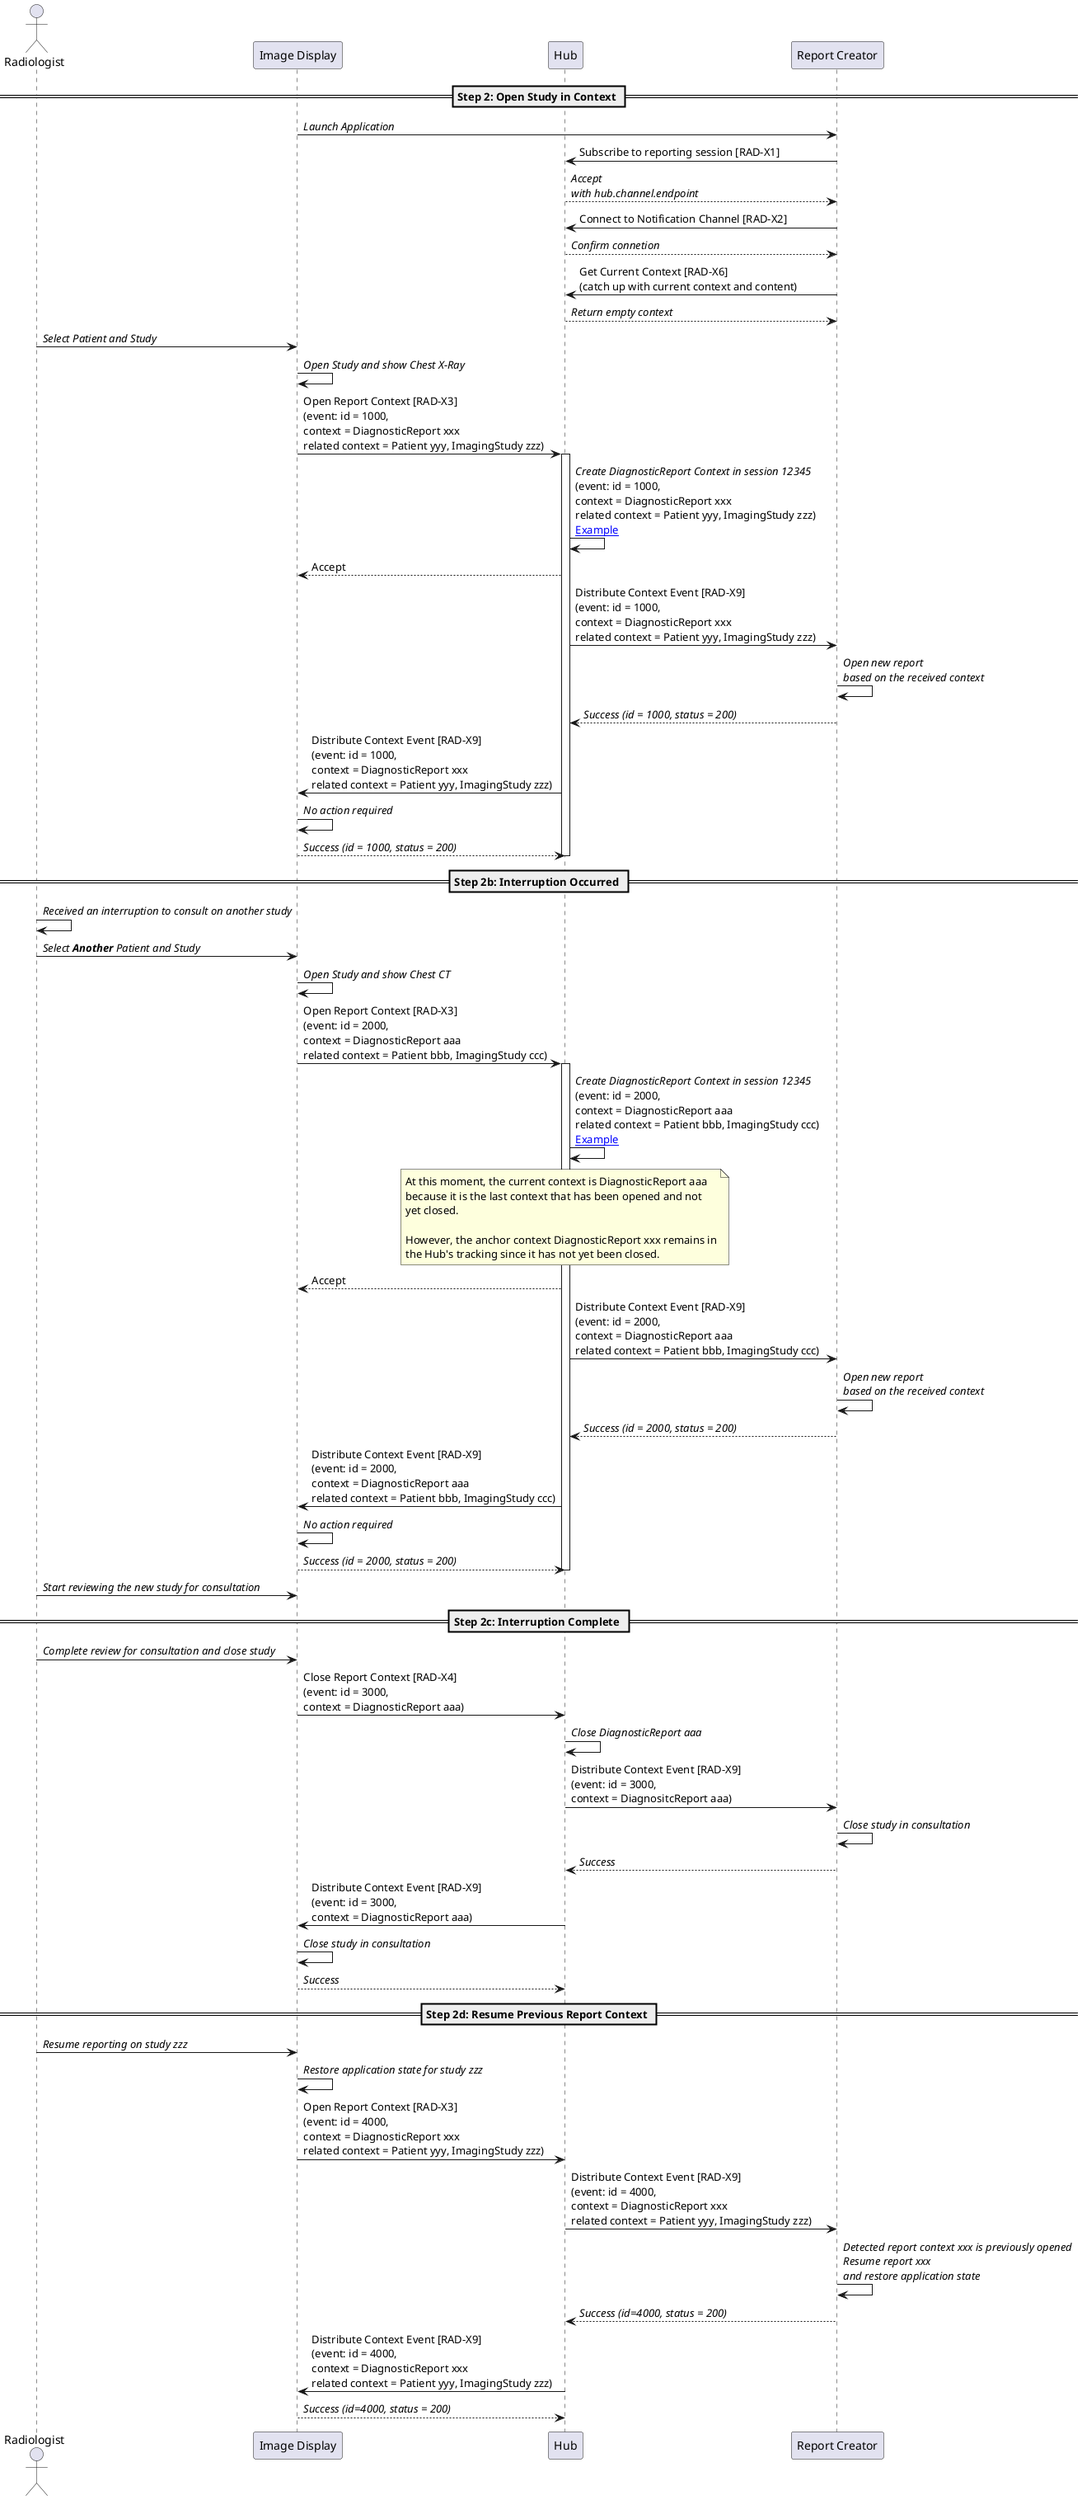 @startuml

actor Radiologist as User
participant "Image Display" as PACS
participant "Hub" as Hub
participant "Report Creator" as Report

== Step 2: Open Study in Context ==

PACS->Report: //Launch Application//

Report->Hub: Subscribe to reporting session [RAD-X1]
Hub-->Report: //Accept//\n//with hub.channel.endpoint//
Report->Hub: Connect to Notification Channel [RAD-X2]
Hub-->Report: //Confirm connetion//

Report->Hub: Get Current Context [RAD-X6]\n(catch up with current context and content)
Hub-->Report: //Return empty context//

User->PACS: //Select Patient and Study//
PACS->PACS: //Open Study and show Chest X-Ray//

PACS->Hub: Open Report Context [RAD-X3]\n(event: id = 1000,\ncontext = DiagnosticReport xxx\nrelated context = Patient yyy, ImagingStudy zzz)
activate Hub

Hub->Hub: //Create DiagnosticReport Context in session 12345//\n(event: id = 1000,\ncontext = DiagnosticReport xxx\nrelated context = Patient yyy, ImagingStudy zzz)\n[[open_study_for_reporting.html#available-context-and-content-in-hub Example]]
Hub-->PACS: Accept

Hub->Report: Distribute Context Event [RAD-X9]\n(event: id = 1000,\ncontext = DiagnosticReport xxx\nrelated context = Patient yyy, ImagingStudy zzz)
Report->Report: //Open new report//\n//based on the received context//
Report-->Hub: //Success (id = 1000, status = 200)//

Hub->PACS: Distribute Context Event [RAD-X9]\n(event: id = 1000,\ncontext = DiagnosticReport xxx\nrelated context = Patient yyy, ImagingStudy zzz)
PACS->PACS: //No action required//
PACS-->Hub: //Success (id = 1000, status = 200)//
deactivate Hub

== Step 2b: Interruption Occurred ==

User->User: //Received an interruption to consult on another study//

User->PACS: //Select **Another** Patient and Study//
PACS->PACS: //Open Study and show Chest CT//

PACS->Hub: Open Report Context [RAD-X3]\n(event: id = 2000,\ncontext = DiagnosticReport aaa\nrelated context = Patient bbb, ImagingStudy ccc)
activate Hub

Hub->Hub: //Create DiagnosticReport Context in session 12345//\n(event: id = 2000,\ncontext = DiagnosticReport aaa\nrelated context = Patient bbb, ImagingStudy ccc)\n[[open_study_for_reporting.html#available-context-and-content-in-hub Example]]
note over Hub
At this moment, the current context is DiagnosticReport aaa
because it is the last context that has been opened and not
yet closed.

However, the anchor context DiagnosticReport xxx remains in
the Hub's tracking since it has not yet been closed.
end note
Hub-->PACS: Accept

Hub->Report: Distribute Context Event [RAD-X9]\n(event: id = 2000,\ncontext = DiagnosticReport aaa\nrelated context = Patient bbb, ImagingStudy ccc)
Report->Report: //Open new report//\n//based on the received context//
Report-->Hub: //Success (id = 2000, status = 200)//

Hub->PACS: Distribute Context Event [RAD-X9]\n(event: id = 2000,\ncontext = DiagnosticReport aaa\nrelated context = Patient bbb, ImagingStudy ccc)
PACS->PACS: //No action required//
PACS-->Hub: //Success (id = 2000, status = 200)//
deactivate Hub

User->PACS: //Start reviewing the new study for consultation//

== Step 2c: Interruption Complete ==

User->PACS: //Complete review for consultation and close study//

PACS->Hub: Close Report Context [RAD-X4]\n(event: id = 3000,\ncontext = DiagnosticReport aaa)
Hub->Hub: //Close DiagnosticReport aaa//

Hub->Report: Distribute Context Event [RAD-X9]\n(event: id = 3000,\ncontext = DiagnositcReport aaa)
Report->Report: //Close study in consultation//
Report-->Hub: //Success//

Hub->PACS: Distribute Context Event [RAD-X9]\n(event: id = 3000,\ncontext = DiagnosticReport aaa)
PACS->PACS: //Close study in consultation//
PACS-->Hub: //Success//

== Step 2d: Resume Previous Report Context ==

User->PACS: //Resume reporting on study zzz//
PACS->PACS: //Restore application state for study zzz//
PACS->Hub: Open Report Context [RAD-X3]\n(event: id = 4000,\ncontext = DiagnosticReport xxx\nrelated context = Patient yyy, ImagingStudy zzz)

Hub->Report: Distribute Context Event [RAD-X9]\n(event: id = 4000,\ncontext = DiagnosticReport xxx\nrelated context = Patient yyy, ImagingStudy zzz)
Report->Report: //Detected report context xxx is previously opened//\n//Resume report xxx//\n//and restore application state//
Report-->Hub: //Success (id=4000, status = 200)//
Hub->PACS: Distribute Context Event [RAD-X9]\n(event: id = 4000,\ncontext = DiagnosticReport xxx\nrelated context = Patient yyy, ImagingStudy zzz)
PACS-->Hub: //Success (id=4000, status = 200)//

@enduml